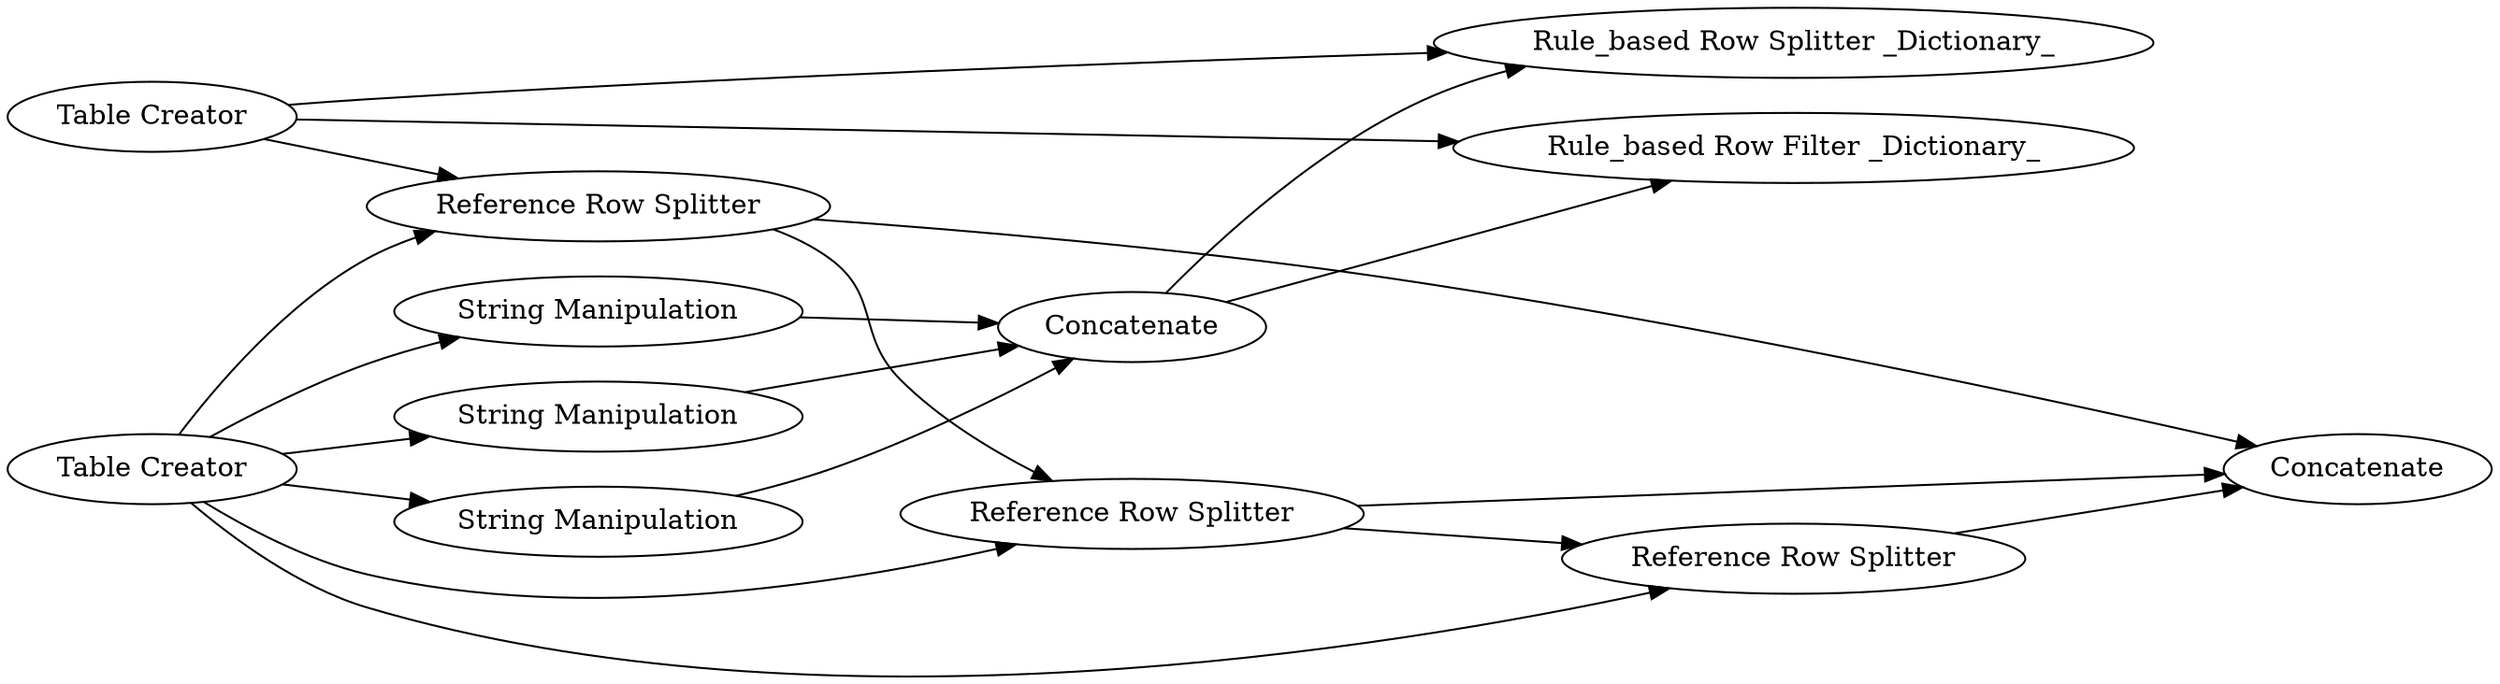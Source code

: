 digraph {
	"3534631828323587932_10" [label="Rule_based Row Splitter _Dictionary_"]
	"3534631828323587932_15" [label="Reference Row Splitter"]
	"3534631828323587932_5" [label="String Manipulation"]
	"3534631828323587932_14" [label="Reference Row Splitter"]
	"3534631828323587932_4" [label="Rule_based Row Filter _Dictionary_"]
	"3534631828323587932_1" [label="Table Creator"]
	"3534631828323587932_8" [label="String Manipulation"]
	"3534631828323587932_16" [label="Reference Row Splitter"]
	"3534631828323587932_17" [label=Concatenate]
	"3534631828323587932_7" [label=Concatenate]
	"3534631828323587932_6" [label="Table Creator"]
	"3534631828323587932_9" [label="String Manipulation"]
	"3534631828323587932_1" -> "3534631828323587932_4"
	"3534631828323587932_5" -> "3534631828323587932_7"
	"3534631828323587932_6" -> "3534631828323587932_9"
	"3534631828323587932_1" -> "3534631828323587932_10"
	"3534631828323587932_15" -> "3534631828323587932_17"
	"3534631828323587932_6" -> "3534631828323587932_5"
	"3534631828323587932_6" -> "3534631828323587932_15"
	"3534631828323587932_9" -> "3534631828323587932_7"
	"3534631828323587932_8" -> "3534631828323587932_7"
	"3534631828323587932_15" -> "3534631828323587932_16"
	"3534631828323587932_16" -> "3534631828323587932_17"
	"3534631828323587932_14" -> "3534631828323587932_15"
	"3534631828323587932_14" -> "3534631828323587932_17"
	"3534631828323587932_7" -> "3534631828323587932_4"
	"3534631828323587932_6" -> "3534631828323587932_16"
	"3534631828323587932_6" -> "3534631828323587932_14"
	"3534631828323587932_7" -> "3534631828323587932_10"
	"3534631828323587932_1" -> "3534631828323587932_14"
	"3534631828323587932_6" -> "3534631828323587932_8"
	rankdir=LR
}
